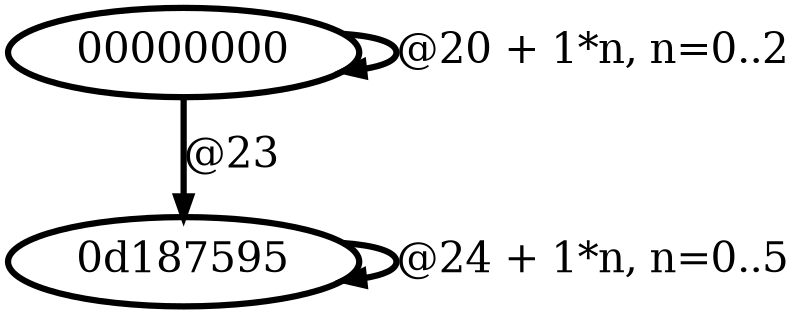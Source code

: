 digraph G {
        node [style=rounded, penwidth=3, fontsize=20, shape=oval];
        "00000000" -> "00000000" [label="@20 + 1*n, n=0..2", color=black,arrowsize=1,style=bold,penwidth=3,fontsize=20];
"00000000" -> "0d187595" [label="@23", color=black,arrowsize=1,style=bold,penwidth=3,fontsize=20];
"0d187595" -> "0d187595" [label="@24 + 1*n, n=0..5", color=black,arrowsize=1,style=bold,penwidth=3,fontsize=20];
}
